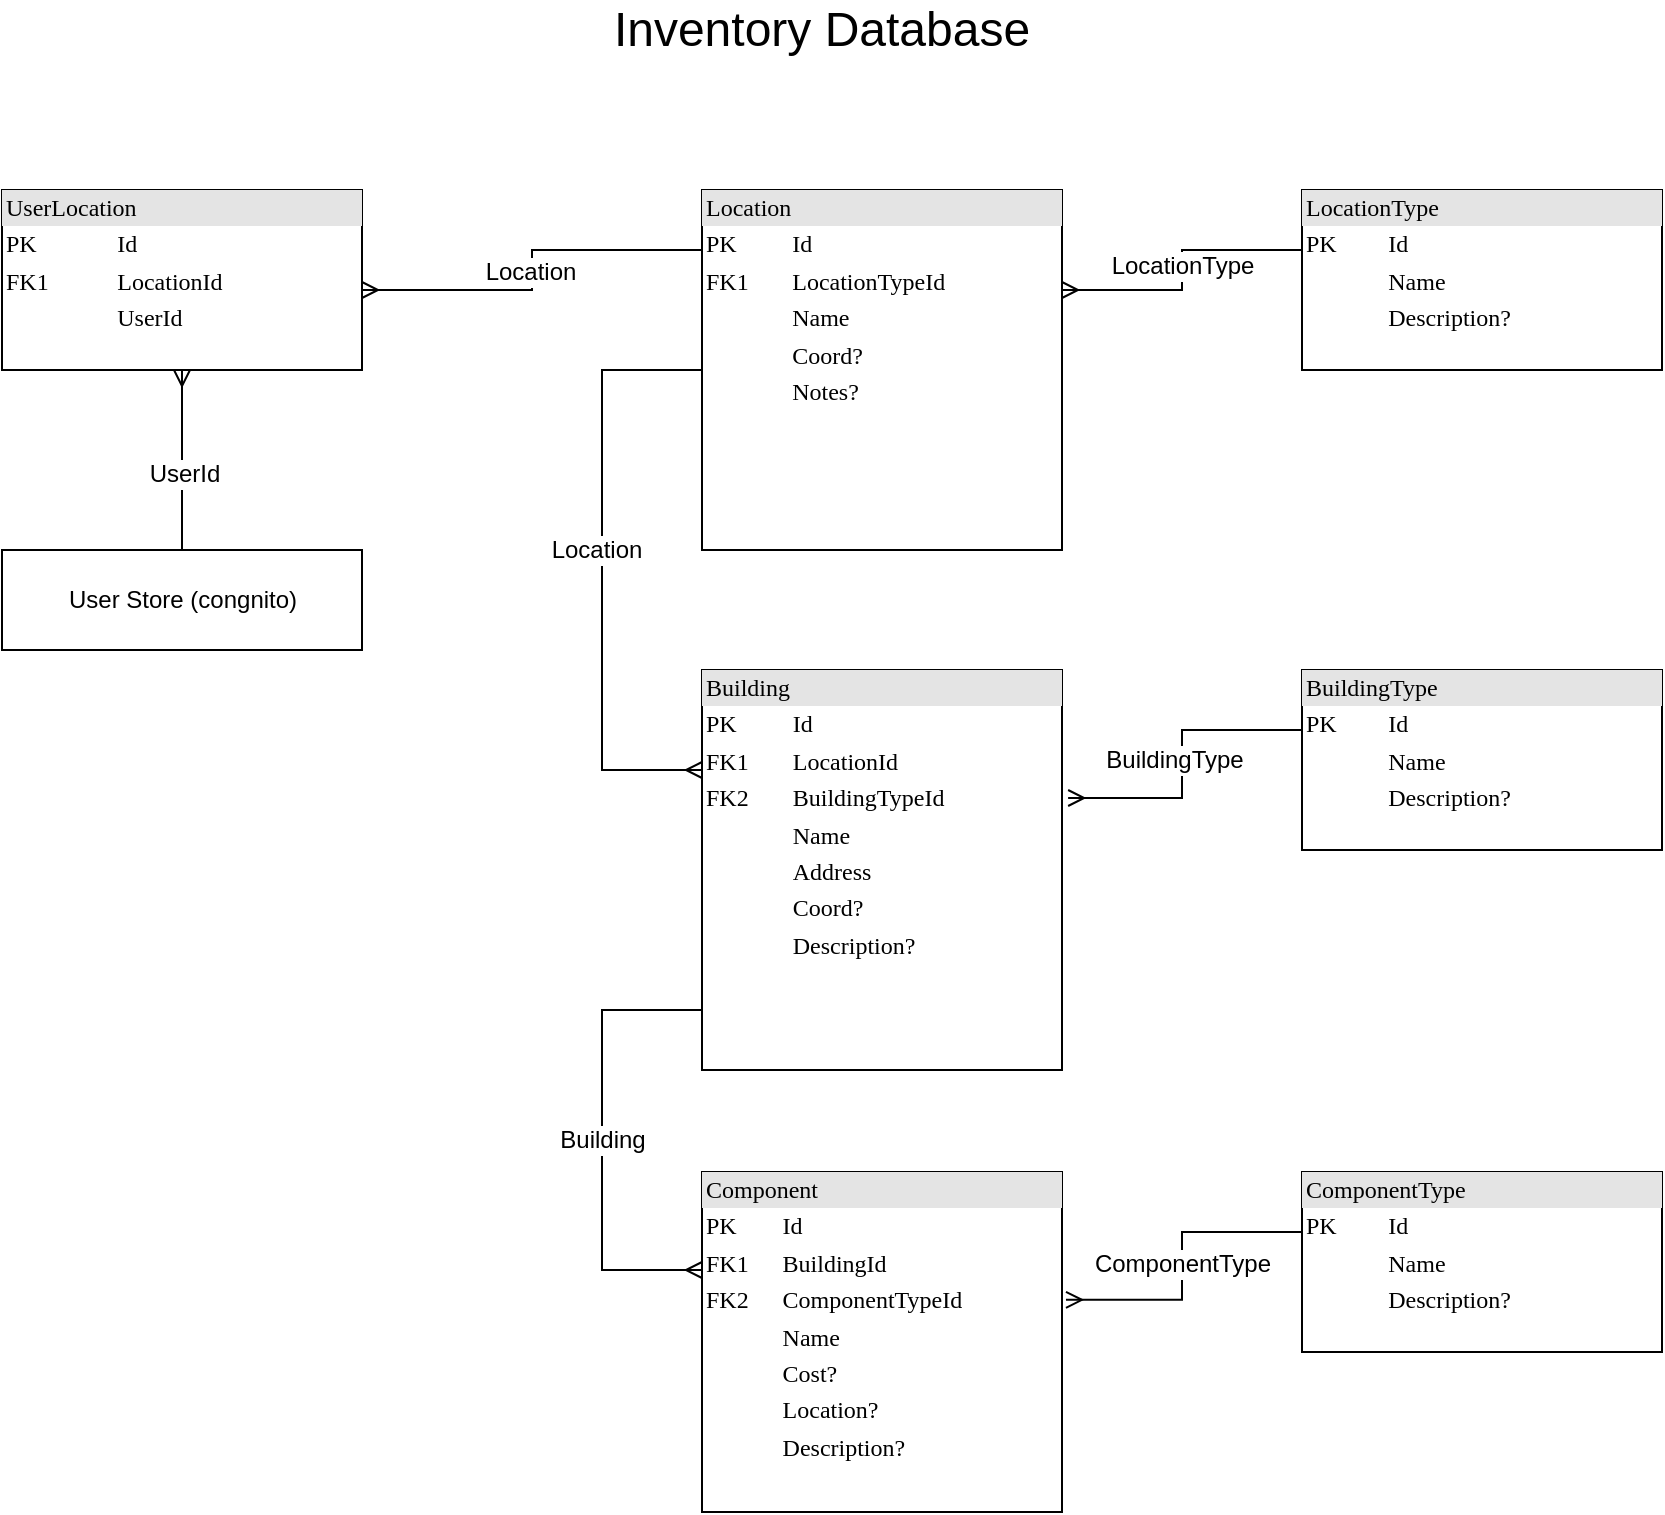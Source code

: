 <mxfile version="10.7.5" type="device"><diagram name="Page-1" id="2ca16b54-16f6-2749-3443-fa8db7711227"><mxGraphModel dx="1158" dy="780" grid="1" gridSize="10" guides="1" tooltips="1" connect="1" arrows="1" fold="1" page="1" pageScale="1" pageWidth="1100" pageHeight="850" background="#ffffff" math="0" shadow="0"><root><mxCell id="0"/><mxCell id="1" parent="0"/><mxCell id="lqDzaKqM56Q-y8z36wr6-43" style="edgeStyle=orthogonalEdgeStyle;rounded=0;orthogonalLoop=1;jettySize=auto;html=1;startArrow=none;startFill=0;endArrow=ERmany;endFill=0;fontSize=12;" edge="1" parent="1" source="2ed32ef02a7f4228-1" target="lqDzaKqM56Q-y8z36wr6-30"><mxGeometry relative="1" as="geometry"><Array as="points"><mxPoint x="405" y="170"/><mxPoint x="405" y="190"/></Array></mxGeometry></mxCell><mxCell id="lqDzaKqM56Q-y8z36wr6-46" value="Location" style="text;html=1;resizable=0;points=[];align=center;verticalAlign=middle;labelBackgroundColor=#ffffff;fontSize=12;" vertex="1" connectable="0" parent="lqDzaKqM56Q-y8z36wr6-43"><mxGeometry x="0.005" y="-1" relative="1" as="geometry"><mxPoint as="offset"/></mxGeometry></mxCell><mxCell id="lqDzaKqM56Q-y8z36wr6-47" style="edgeStyle=orthogonalEdgeStyle;rounded=0;orthogonalLoop=1;jettySize=auto;html=1;startArrow=none;startFill=0;endArrow=ERmany;endFill=0;fontSize=12;" edge="1" parent="1" source="2ed32ef02a7f4228-1" target="2ed32ef02a7f4228-5"><mxGeometry relative="1" as="geometry"><Array as="points"><mxPoint x="440" y="230"/><mxPoint x="440" y="430"/></Array></mxGeometry></mxCell><mxCell id="lqDzaKqM56Q-y8z36wr6-48" value="Location" style="text;html=1;resizable=0;points=[];align=center;verticalAlign=middle;labelBackgroundColor=#ffffff;fontSize=12;" vertex="1" connectable="0" parent="lqDzaKqM56Q-y8z36wr6-47"><mxGeometry x="-0.067" y="-3" relative="1" as="geometry"><mxPoint as="offset"/></mxGeometry></mxCell><mxCell id="2ed32ef02a7f4228-1" value="&lt;div style=&quot;box-sizing: border-box ; width: 100% ; background: #e4e4e4 ; padding: 2px&quot;&gt;Location&lt;br&gt;&lt;/div&gt;&lt;table style=&quot;width: 100% ; font-size: 1em&quot; cellspacing=&quot;0&quot; cellpadding=&quot;2&quot;&gt;&lt;tbody&gt;&lt;tr&gt;&lt;td&gt;PK&lt;/td&gt;&lt;td&gt;Id&lt;/td&gt;&lt;/tr&gt;&lt;tr&gt;&lt;td&gt;FK1&lt;br&gt;&lt;/td&gt;&lt;td&gt;LocationTypeId&lt;br&gt;&lt;/td&gt;&lt;/tr&gt;&lt;tr&gt;&lt;td&gt;&lt;br&gt;&lt;/td&gt;&lt;td&gt;Name&lt;br&gt;&lt;/td&gt;&lt;/tr&gt;&lt;tr&gt;&lt;td&gt;&lt;br&gt;&lt;/td&gt;&lt;td&gt;Coord?&lt;br&gt;&lt;/td&gt;&lt;/tr&gt;&lt;tr&gt;&lt;td&gt;&lt;br&gt;&lt;/td&gt;&lt;td&gt;Notes?&lt;br&gt;&lt;/td&gt;&lt;/tr&gt;&lt;tr&gt;&lt;td&gt;&lt;br&gt;&lt;/td&gt;&lt;td&gt;&lt;br&gt;&lt;/td&gt;&lt;/tr&gt;&lt;tr&gt;&lt;td&gt;&lt;br&gt;&lt;/td&gt;&lt;td&gt;&lt;br&gt;&lt;/td&gt;&lt;/tr&gt;&lt;tr&gt;&lt;td&gt;&lt;br&gt;&lt;/td&gt;&lt;td&gt;&lt;br&gt;&lt;/td&gt;&lt;/tr&gt;&lt;/tbody&gt;&lt;/table&gt;" style="verticalAlign=top;align=left;overflow=fill;html=1;rounded=0;shadow=0;comic=0;labelBackgroundColor=none;strokeColor=#000000;strokeWidth=1;fillColor=#ffffff;fontFamily=Verdana;fontSize=12;fontColor=#000000;" parent="1" vertex="1"><mxGeometry x="490" y="140" width="180" height="180" as="geometry"/></mxCell><mxCell id="lqDzaKqM56Q-y8z36wr6-49" value="Building" style="edgeStyle=orthogonalEdgeStyle;rounded=0;orthogonalLoop=1;jettySize=auto;html=1;startArrow=none;startFill=0;endArrow=ERmany;endFill=0;fontSize=12;" edge="1" parent="1" source="2ed32ef02a7f4228-5" target="lqDzaKqM56Q-y8z36wr6-25"><mxGeometry relative="1" as="geometry"><Array as="points"><mxPoint x="440" y="550"/><mxPoint x="440" y="680"/></Array></mxGeometry></mxCell><mxCell id="2ed32ef02a7f4228-5" value="&lt;div style=&quot;box-sizing: border-box ; width: 100% ; background: #e4e4e4 ; padding: 2px&quot;&gt;Building&lt;br&gt;&lt;/div&gt;&lt;table style=&quot;width: 100% ; font-size: 1em&quot; cellspacing=&quot;0&quot; cellpadding=&quot;2&quot;&gt;&lt;tbody&gt;&lt;tr&gt;&lt;td&gt;PK&lt;/td&gt;&lt;td&gt;Id&lt;/td&gt;&lt;/tr&gt;&lt;tr&gt;&lt;td&gt;FK1&lt;/td&gt;&lt;td&gt;LocationId&lt;br&gt;&lt;/td&gt;&lt;/tr&gt;&lt;tr&gt;&lt;td&gt;FK2&lt;/td&gt;&lt;td&gt;BuildingTypeId&lt;br&gt;&lt;/td&gt;&lt;/tr&gt;&lt;tr&gt;&lt;td&gt;&lt;br&gt;&lt;/td&gt;&lt;td&gt;Name&lt;br&gt;&lt;/td&gt;&lt;/tr&gt;&lt;tr&gt;&lt;td&gt;&lt;br&gt;&lt;/td&gt;&lt;td&gt;Address&lt;br&gt;&lt;/td&gt;&lt;/tr&gt;&lt;tr&gt;&lt;td&gt;&lt;br&gt;&lt;/td&gt;&lt;td&gt;Coord?&lt;br&gt;&lt;/td&gt;&lt;/tr&gt;&lt;tr&gt;&lt;td&gt;&lt;br&gt;&lt;/td&gt;&lt;td&gt;Description?&lt;br&gt;&lt;/td&gt;&lt;/tr&gt;&lt;tr&gt;&lt;td&gt;&lt;br&gt;&lt;/td&gt;&lt;td&gt;&lt;br&gt;&lt;/td&gt;&lt;/tr&gt;&lt;tr&gt;&lt;td&gt;&lt;br&gt;&lt;/td&gt;&lt;td&gt;&lt;br&gt;&lt;/td&gt;&lt;/tr&gt;&lt;tr&gt;&lt;td&gt;&lt;br&gt;&lt;/td&gt;&lt;td&gt;&lt;br&gt;&lt;/td&gt;&lt;/tr&gt;&lt;/tbody&gt;&lt;/table&gt;" style="verticalAlign=top;align=left;overflow=fill;html=1;rounded=0;shadow=0;comic=0;labelBackgroundColor=none;strokeColor=#000000;strokeWidth=1;fillColor=#ffffff;fontFamily=Verdana;fontSize=12;fontColor=#000000;" parent="1" vertex="1"><mxGeometry x="490" y="380" width="180" height="200" as="geometry"/></mxCell><mxCell id="lqDzaKqM56Q-y8z36wr6-50" style="edgeStyle=orthogonalEdgeStyle;rounded=0;orthogonalLoop=1;jettySize=auto;html=1;entryX=1.017;entryY=0.32;entryDx=0;entryDy=0;entryPerimeter=0;startArrow=none;startFill=0;endArrow=ERmany;endFill=0;fontSize=12;" edge="1" parent="1" source="lqDzaKqM56Q-y8z36wr6-11" target="2ed32ef02a7f4228-5"><mxGeometry relative="1" as="geometry"><Array as="points"><mxPoint x="730" y="410"/><mxPoint x="730" y="444"/></Array></mxGeometry></mxCell><mxCell id="lqDzaKqM56Q-y8z36wr6-51" value="BuildingType" style="text;html=1;resizable=0;points=[];align=center;verticalAlign=middle;labelBackgroundColor=#ffffff;fontSize=12;" vertex="1" connectable="0" parent="lqDzaKqM56Q-y8z36wr6-50"><mxGeometry x="-0.118" y="9" relative="1" as="geometry"><mxPoint x="-13" y="8" as="offset"/></mxGeometry></mxCell><mxCell id="lqDzaKqM56Q-y8z36wr6-11" value="&lt;div style=&quot;box-sizing: border-box ; width: 100% ; background: #e4e4e4 ; padding: 2px&quot;&gt;BuildingType&lt;br&gt;&lt;/div&gt;&lt;table style=&quot;width: 100% ; font-size: 1em&quot; cellspacing=&quot;0&quot; cellpadding=&quot;2&quot;&gt;&lt;tbody&gt;&lt;tr&gt;&lt;td&gt;PK&lt;/td&gt;&lt;td&gt;Id&lt;/td&gt;&lt;/tr&gt;&lt;tr&gt;&lt;td&gt;&lt;br&gt;&lt;/td&gt;&lt;td&gt;Name&lt;/td&gt;&lt;/tr&gt;&lt;tr&gt;&lt;td&gt;&lt;br&gt;&lt;/td&gt;&lt;td&gt;Description?&lt;br&gt;&lt;/td&gt;&lt;/tr&gt;&lt;/tbody&gt;&lt;/table&gt;" style="verticalAlign=top;align=left;overflow=fill;html=1;rounded=0;shadow=0;comic=0;labelBackgroundColor=none;strokeColor=#000000;strokeWidth=1;fillColor=#ffffff;fontFamily=Verdana;fontSize=12;fontColor=#000000;" vertex="1" parent="1"><mxGeometry x="790" y="380" width="180" height="90" as="geometry"/></mxCell><mxCell id="lqDzaKqM56Q-y8z36wr6-40" style="edgeStyle=orthogonalEdgeStyle;rounded=0;orthogonalLoop=1;jettySize=auto;html=1;startArrow=none;startFill=0;fontSize=24;endArrow=ERmany;endFill=0;" edge="1" parent="1" source="lqDzaKqM56Q-y8z36wr6-13" target="2ed32ef02a7f4228-1"><mxGeometry relative="1" as="geometry"><Array as="points"><mxPoint x="730" y="170"/><mxPoint x="730" y="190"/></Array></mxGeometry></mxCell><mxCell id="lqDzaKqM56Q-y8z36wr6-41" value="&lt;div style=&quot;font-size: 12px;&quot;&gt;LocationType&lt;/div&gt;" style="text;html=1;resizable=0;points=[];align=center;verticalAlign=middle;labelBackgroundColor=#ffffff;fontSize=12;" vertex="1" connectable="0" parent="lqDzaKqM56Q-y8z36wr6-40"><mxGeometry x="-0.143" y="8" relative="1" as="geometry"><mxPoint x="-8" y="8" as="offset"/></mxGeometry></mxCell><mxCell id="lqDzaKqM56Q-y8z36wr6-13" value="&lt;div style=&quot;box-sizing: border-box ; width: 100% ; background: #e4e4e4 ; padding: 2px&quot;&gt;LocationType&lt;br&gt;&lt;/div&gt;&lt;table style=&quot;width: 100% ; font-size: 1em&quot; cellspacing=&quot;0&quot; cellpadding=&quot;2&quot;&gt;&lt;tbody&gt;&lt;tr&gt;&lt;td&gt;PK&lt;/td&gt;&lt;td&gt;Id&lt;br&gt;&lt;/td&gt;&lt;/tr&gt;&lt;tr&gt;&lt;td&gt;&lt;br&gt;&lt;/td&gt;&lt;td&gt;Name&lt;br&gt;&lt;/td&gt;&lt;/tr&gt;&lt;tr&gt;&lt;td&gt;&lt;br&gt;&lt;/td&gt;&lt;td&gt;Description?&lt;br&gt;&lt;/td&gt;&lt;/tr&gt;&lt;/tbody&gt;&lt;/table&gt;" style="verticalAlign=top;align=left;overflow=fill;html=1;rounded=0;shadow=0;comic=0;labelBackgroundColor=none;strokeColor=#000000;strokeWidth=1;fillColor=#ffffff;fontFamily=Verdana;fontSize=12;fontColor=#000000;" vertex="1" parent="1"><mxGeometry x="790" y="140" width="180" height="90" as="geometry"/></mxCell><mxCell id="lqDzaKqM56Q-y8z36wr6-52" value="ComponentType" style="edgeStyle=orthogonalEdgeStyle;rounded=0;orthogonalLoop=1;jettySize=auto;html=1;entryX=1.011;entryY=0.376;entryDx=0;entryDy=0;entryPerimeter=0;startArrow=none;startFill=0;endArrow=ERmany;endFill=0;fontSize=12;" edge="1" parent="1" source="lqDzaKqM56Q-y8z36wr6-16" target="lqDzaKqM56Q-y8z36wr6-25"><mxGeometry relative="1" as="geometry"><Array as="points"><mxPoint x="730" y="661"/><mxPoint x="730" y="695"/></Array></mxGeometry></mxCell><mxCell id="lqDzaKqM56Q-y8z36wr6-16" value="&lt;div style=&quot;box-sizing: border-box ; width: 100% ; background: #e4e4e4 ; padding: 2px&quot;&gt;ComponentType&lt;/div&gt;&lt;table style=&quot;width: 100% ; font-size: 1em&quot; cellspacing=&quot;0&quot; cellpadding=&quot;2&quot;&gt;&lt;tbody&gt;&lt;tr&gt;&lt;td&gt;PK&lt;/td&gt;&lt;td&gt;Id&lt;/td&gt;&lt;/tr&gt;&lt;tr&gt;&lt;td&gt;&lt;br&gt;&lt;/td&gt;&lt;td&gt;Name&lt;br&gt;&lt;/td&gt;&lt;/tr&gt;&lt;tr&gt;&lt;td&gt;&lt;br&gt;&lt;/td&gt;&lt;td&gt;Description?&lt;br&gt;&lt;/td&gt;&lt;/tr&gt;&lt;/tbody&gt;&lt;/table&gt;" style="verticalAlign=top;align=left;overflow=fill;html=1;rounded=0;shadow=0;comic=0;labelBackgroundColor=none;strokeColor=#000000;strokeWidth=1;fillColor=#ffffff;fontFamily=Verdana;fontSize=12;fontColor=#000000;" vertex="1" parent="1"><mxGeometry x="790" y="631" width="180" height="90" as="geometry"/></mxCell><mxCell id="lqDzaKqM56Q-y8z36wr6-25" value="&lt;div style=&quot;box-sizing: border-box ; width: 100% ; background: #e4e4e4 ; padding: 2px&quot;&gt;Component&lt;br&gt;&lt;/div&gt;&lt;table style=&quot;width: 100% ; font-size: 1em&quot; cellspacing=&quot;0&quot; cellpadding=&quot;2&quot;&gt;&lt;tbody&gt;&lt;tr&gt;&lt;td&gt;PK&lt;/td&gt;&lt;td&gt;Id&lt;/td&gt;&lt;/tr&gt;&lt;tr&gt;&lt;td&gt;FK1&lt;/td&gt;&lt;td&gt;BuildingId&lt;/td&gt;&lt;/tr&gt;&lt;tr&gt;&lt;td&gt;FK2&lt;br&gt;&lt;/td&gt;&lt;td&gt;ComponentTypeId&lt;/td&gt;&lt;/tr&gt;&lt;tr&gt;&lt;td&gt;&lt;br&gt;&lt;/td&gt;&lt;td&gt;Name&lt;br&gt;&lt;/td&gt;&lt;/tr&gt;&lt;tr&gt;&lt;td&gt;&lt;br&gt;&lt;/td&gt;&lt;td&gt;Cost?&lt;br&gt;&lt;/td&gt;&lt;/tr&gt;&lt;tr&gt;&lt;td&gt;&lt;br&gt;&lt;/td&gt;&lt;td&gt;Location?&lt;br&gt;&lt;/td&gt;&lt;/tr&gt;&lt;tr&gt;&lt;td&gt;&lt;br&gt;&lt;/td&gt;&lt;td&gt;Description?&lt;br&gt;&lt;/td&gt;&lt;/tr&gt;&lt;tr&gt;&lt;td&gt;&lt;br&gt;&lt;/td&gt;&lt;td&gt;&lt;br&gt;&lt;/td&gt;&lt;/tr&gt;&lt;/tbody&gt;&lt;/table&gt;" style="verticalAlign=top;align=left;overflow=fill;html=1;rounded=0;shadow=0;comic=0;labelBackgroundColor=none;strokeColor=#000000;strokeWidth=1;fillColor=#ffffff;fontFamily=Verdana;fontSize=12;fontColor=#000000;" vertex="1" parent="1"><mxGeometry x="490" y="631" width="180" height="170" as="geometry"/></mxCell><mxCell id="lqDzaKqM56Q-y8z36wr6-30" value="&lt;div style=&quot;box-sizing: border-box ; width: 100% ; background: #e4e4e4 ; padding: 2px&quot;&gt;UserLocation&lt;br&gt;&lt;/div&gt;&lt;table style=&quot;width: 100% ; font-size: 1em&quot; cellspacing=&quot;0&quot; cellpadding=&quot;2&quot;&gt;&lt;tbody&gt;&lt;tr&gt;&lt;td&gt;PK&lt;/td&gt;&lt;td&gt;Id&lt;/td&gt;&lt;/tr&gt;&lt;tr&gt;&lt;td&gt;FK1&lt;/td&gt;&lt;td&gt;LocationId&lt;/td&gt;&lt;/tr&gt;&lt;tr&gt;&lt;td&gt;&lt;br&gt;&lt;/td&gt;&lt;td&gt;UserId&lt;br&gt;&lt;/td&gt;&lt;/tr&gt;&lt;/tbody&gt;&lt;/table&gt;" style="verticalAlign=top;align=left;overflow=fill;html=1;rounded=0;shadow=0;comic=0;labelBackgroundColor=none;strokeColor=#000000;strokeWidth=1;fillColor=#ffffff;fontFamily=Verdana;fontSize=12;fontColor=#000000;" vertex="1" parent="1"><mxGeometry x="140" y="140" width="180" height="90" as="geometry"/></mxCell><mxCell id="lqDzaKqM56Q-y8z36wr6-42" style="edgeStyle=orthogonalEdgeStyle;rounded=0;orthogonalLoop=1;jettySize=auto;html=1;entryX=0.5;entryY=1;entryDx=0;entryDy=0;startArrow=none;startFill=0;endArrow=ERmany;endFill=0;fontSize=12;" edge="1" parent="1" source="lqDzaKqM56Q-y8z36wr6-33" target="lqDzaKqM56Q-y8z36wr6-30"><mxGeometry relative="1" as="geometry"/></mxCell><mxCell id="lqDzaKqM56Q-y8z36wr6-44" value="UserId" style="text;html=1;resizable=0;points=[];align=center;verticalAlign=middle;labelBackgroundColor=#ffffff;fontSize=12;" vertex="1" connectable="0" parent="lqDzaKqM56Q-y8z36wr6-42"><mxGeometry x="0.289" y="-1" relative="1" as="geometry"><mxPoint y="20" as="offset"/></mxGeometry></mxCell><mxCell id="lqDzaKqM56Q-y8z36wr6-33" value="User Store (congnito)" style="html=1;" vertex="1" parent="1"><mxGeometry x="140" y="320" width="180" height="50" as="geometry"/></mxCell><mxCell id="lqDzaKqM56Q-y8z36wr6-39" value="Inventory Database" style="text;html=1;strokeColor=none;fillColor=none;align=center;verticalAlign=middle;whiteSpace=wrap;rounded=0;fontSize=24;" vertex="1" parent="1"><mxGeometry x="375" y="50" width="350" height="20" as="geometry"/></mxCell></root></mxGraphModel></diagram></mxfile>